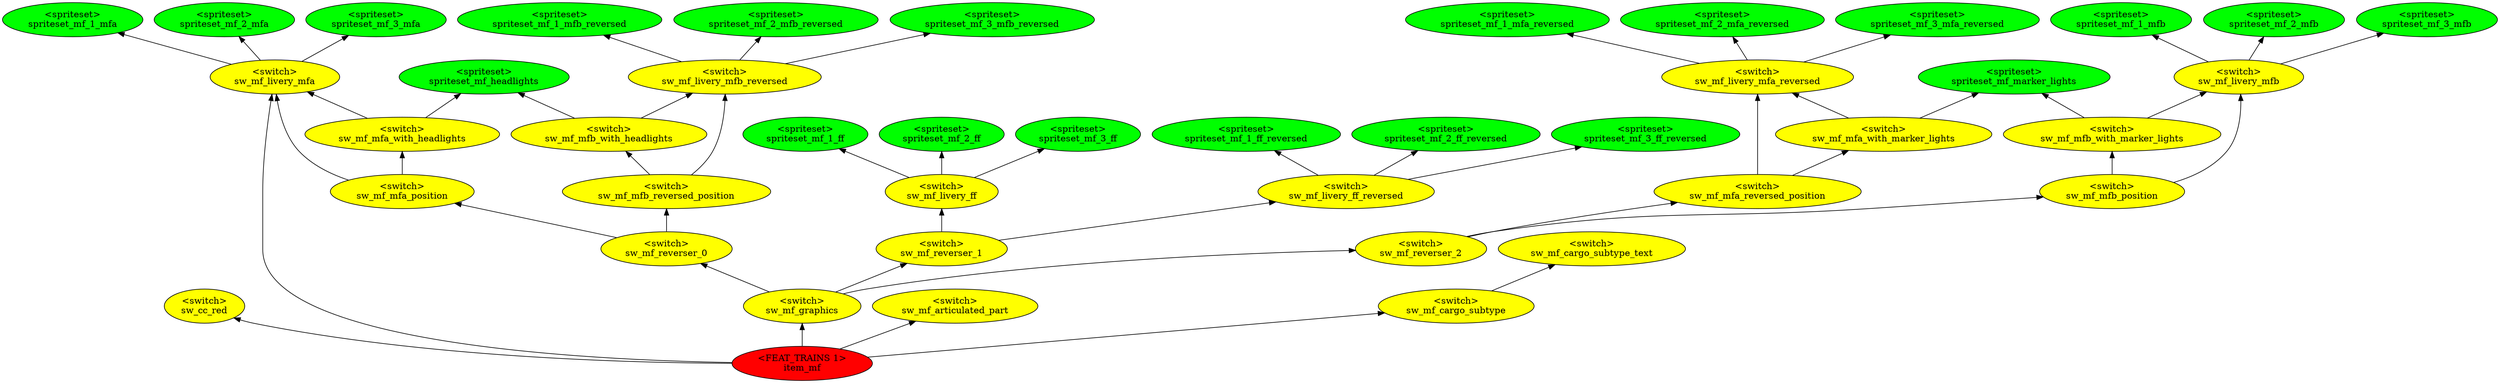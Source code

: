digraph {
rankdir="BT"
sw_cc_red [fillcolor=yellow style="filled" label="<switch>\nsw_cc_red"]
spriteset_mf_headlights [fillcolor=green style="filled" label="<spriteset>\nspriteset_mf_headlights"]
spriteset_mf_marker_lights [fillcolor=green style="filled" label="<spriteset>\nspriteset_mf_marker_lights"]
spriteset_mf_1_mfa [fillcolor=green style="filled" label="<spriteset>\nspriteset_mf_1_mfa"]
spriteset_mf_1_mfa_reversed [fillcolor=green style="filled" label="<spriteset>\nspriteset_mf_1_mfa_reversed"]
spriteset_mf_1_ff [fillcolor=green style="filled" label="<spriteset>\nspriteset_mf_1_ff"]
spriteset_mf_1_ff_reversed [fillcolor=green style="filled" label="<spriteset>\nspriteset_mf_1_ff_reversed"]
spriteset_mf_1_mfb [fillcolor=green style="filled" label="<spriteset>\nspriteset_mf_1_mfb"]
spriteset_mf_1_mfb_reversed [fillcolor=green style="filled" label="<spriteset>\nspriteset_mf_1_mfb_reversed"]
spriteset_mf_2_mfa [fillcolor=green style="filled" label="<spriteset>\nspriteset_mf_2_mfa"]
spriteset_mf_2_mfa_reversed [fillcolor=green style="filled" label="<spriteset>\nspriteset_mf_2_mfa_reversed"]
spriteset_mf_2_ff [fillcolor=green style="filled" label="<spriteset>\nspriteset_mf_2_ff"]
spriteset_mf_2_ff_reversed [fillcolor=green style="filled" label="<spriteset>\nspriteset_mf_2_ff_reversed"]
spriteset_mf_2_mfb [fillcolor=green style="filled" label="<spriteset>\nspriteset_mf_2_mfb"]
spriteset_mf_2_mfb_reversed [fillcolor=green style="filled" label="<spriteset>\nspriteset_mf_2_mfb_reversed"]
spriteset_mf_3_mfa [fillcolor=green style="filled" label="<spriteset>\nspriteset_mf_3_mfa"]
spriteset_mf_3_mfa_reversed [fillcolor=green style="filled" label="<spriteset>\nspriteset_mf_3_mfa_reversed"]
spriteset_mf_3_ff [fillcolor=green style="filled" label="<spriteset>\nspriteset_mf_3_ff"]
spriteset_mf_3_ff_reversed [fillcolor=green style="filled" label="<spriteset>\nspriteset_mf_3_ff_reversed"]
spriteset_mf_3_mfb [fillcolor=green style="filled" label="<spriteset>\nspriteset_mf_3_mfb"]
spriteset_mf_3_mfb_reversed [fillcolor=green style="filled" label="<spriteset>\nspriteset_mf_3_mfb_reversed"]
sw_mf_livery_mfa [fillcolor=yellow style="filled" label="<switch>\nsw_mf_livery_mfa"]
sw_mf_livery_mfa_reversed [fillcolor=yellow style="filled" label="<switch>\nsw_mf_livery_mfa_reversed"]
sw_mf_livery_ff [fillcolor=yellow style="filled" label="<switch>\nsw_mf_livery_ff"]
sw_mf_livery_ff_reversed [fillcolor=yellow style="filled" label="<switch>\nsw_mf_livery_ff_reversed"]
sw_mf_livery_mfb [fillcolor=yellow style="filled" label="<switch>\nsw_mf_livery_mfb"]
sw_mf_livery_mfb_reversed [fillcolor=yellow style="filled" label="<switch>\nsw_mf_livery_mfb_reversed"]
sw_mf_mfa_with_headlights [fillcolor=yellow style="filled" label="<switch>\nsw_mf_mfa_with_headlights"]
sw_mf_mfa_position [fillcolor=yellow style="filled" label="<switch>\nsw_mf_mfa_position"]
sw_mf_mfa_with_marker_lights [fillcolor=yellow style="filled" label="<switch>\nsw_mf_mfa_with_marker_lights"]
sw_mf_mfa_reversed_position [fillcolor=yellow style="filled" label="<switch>\nsw_mf_mfa_reversed_position"]
sw_mf_mfb_with_headlights [fillcolor=yellow style="filled" label="<switch>\nsw_mf_mfb_with_headlights"]
sw_mf_mfb_reversed_position [fillcolor=yellow style="filled" label="<switch>\nsw_mf_mfb_reversed_position"]
sw_mf_mfb_with_marker_lights [fillcolor=yellow style="filled" label="<switch>\nsw_mf_mfb_with_marker_lights"]
sw_mf_mfb_position [fillcolor=yellow style="filled" label="<switch>\nsw_mf_mfb_position"]
sw_mf_reverser_0 [fillcolor=yellow style="filled" label="<switch>\nsw_mf_reverser_0"]
sw_mf_reverser_1 [fillcolor=yellow style="filled" label="<switch>\nsw_mf_reverser_1"]
sw_mf_reverser_2 [fillcolor=yellow style="filled" label="<switch>\nsw_mf_reverser_2"]
sw_mf_graphics [fillcolor=yellow style="filled" label="<switch>\nsw_mf_graphics"]
sw_mf_articulated_part [fillcolor=yellow style="filled" label="<switch>\nsw_mf_articulated_part"]
sw_mf_cargo_subtype_text [fillcolor=yellow style="filled" label="<switch>\nsw_mf_cargo_subtype_text"]
sw_mf_cargo_subtype [fillcolor=yellow style="filled" label="<switch>\nsw_mf_cargo_subtype"]
item_mf [fillcolor=red style="filled" label="<FEAT_TRAINS 1>\nitem_mf"]
sw_mf_mfa_position->sw_mf_livery_mfa
sw_mf_mfb_with_marker_lights->spriteset_mf_marker_lights
sw_mf_livery_mfa->spriteset_mf_1_mfa
item_mf->sw_mf_graphics
sw_mf_livery_ff->spriteset_mf_3_ff
sw_mf_mfa_with_marker_lights->sw_mf_livery_mfa_reversed
sw_mf_livery_mfa->spriteset_mf_3_mfa
sw_mf_reverser_0->sw_mf_mfa_position
sw_mf_mfb_with_marker_lights->sw_mf_livery_mfb
sw_mf_graphics->sw_mf_reverser_1
item_mf->sw_mf_articulated_part
sw_mf_mfa_position->sw_mf_mfa_with_headlights
sw_mf_livery_ff->spriteset_mf_1_ff
sw_mf_livery_ff->spriteset_mf_2_ff
sw_mf_livery_mfa_reversed->spriteset_mf_2_mfa_reversed
sw_mf_reverser_2->sw_mf_mfb_position
sw_mf_reverser_1->sw_mf_livery_ff
sw_mf_mfb_reversed_position->sw_mf_livery_mfb_reversed
sw_mf_livery_mfb_reversed->spriteset_mf_1_mfb_reversed
sw_mf_livery_mfa_reversed->spriteset_mf_3_mfa_reversed
sw_mf_mfb_reversed_position->sw_mf_mfb_with_headlights
sw_mf_mfb_with_headlights->spriteset_mf_headlights
sw_mf_mfb_position->sw_mf_livery_mfb
sw_mf_mfb_position->sw_mf_mfb_with_marker_lights
sw_mf_reverser_0->sw_mf_mfb_reversed_position
sw_mf_livery_mfb_reversed->spriteset_mf_2_mfb_reversed
sw_mf_mfa_reversed_position->sw_mf_mfa_with_marker_lights
sw_mf_livery_mfb->spriteset_mf_1_mfb
sw_mf_mfb_with_headlights->sw_mf_livery_mfb_reversed
sw_mf_mfa_with_headlights->sw_mf_livery_mfa
sw_mf_livery_ff_reversed->spriteset_mf_2_ff_reversed
sw_mf_mfa_reversed_position->sw_mf_livery_mfa_reversed
sw_mf_livery_mfb_reversed->spriteset_mf_3_mfb_reversed
sw_mf_livery_mfb->spriteset_mf_3_mfb
sw_mf_reverser_2->sw_mf_mfa_reversed_position
sw_mf_livery_mfa->spriteset_mf_2_mfa
sw_mf_graphics->sw_mf_reverser_0
item_mf->sw_mf_cargo_subtype
sw_mf_mfa_with_marker_lights->spriteset_mf_marker_lights
sw_mf_livery_ff_reversed->spriteset_mf_1_ff_reversed
sw_mf_mfa_with_headlights->spriteset_mf_headlights
sw_mf_cargo_subtype->sw_mf_cargo_subtype_text
sw_mf_livery_mfa_reversed->spriteset_mf_1_mfa_reversed
sw_mf_reverser_1->sw_mf_livery_ff_reversed
sw_mf_livery_mfb->spriteset_mf_2_mfb
item_mf->sw_cc_red
sw_mf_graphics->sw_mf_reverser_2
sw_mf_livery_ff_reversed->spriteset_mf_3_ff_reversed
item_mf->sw_mf_livery_mfa
}
